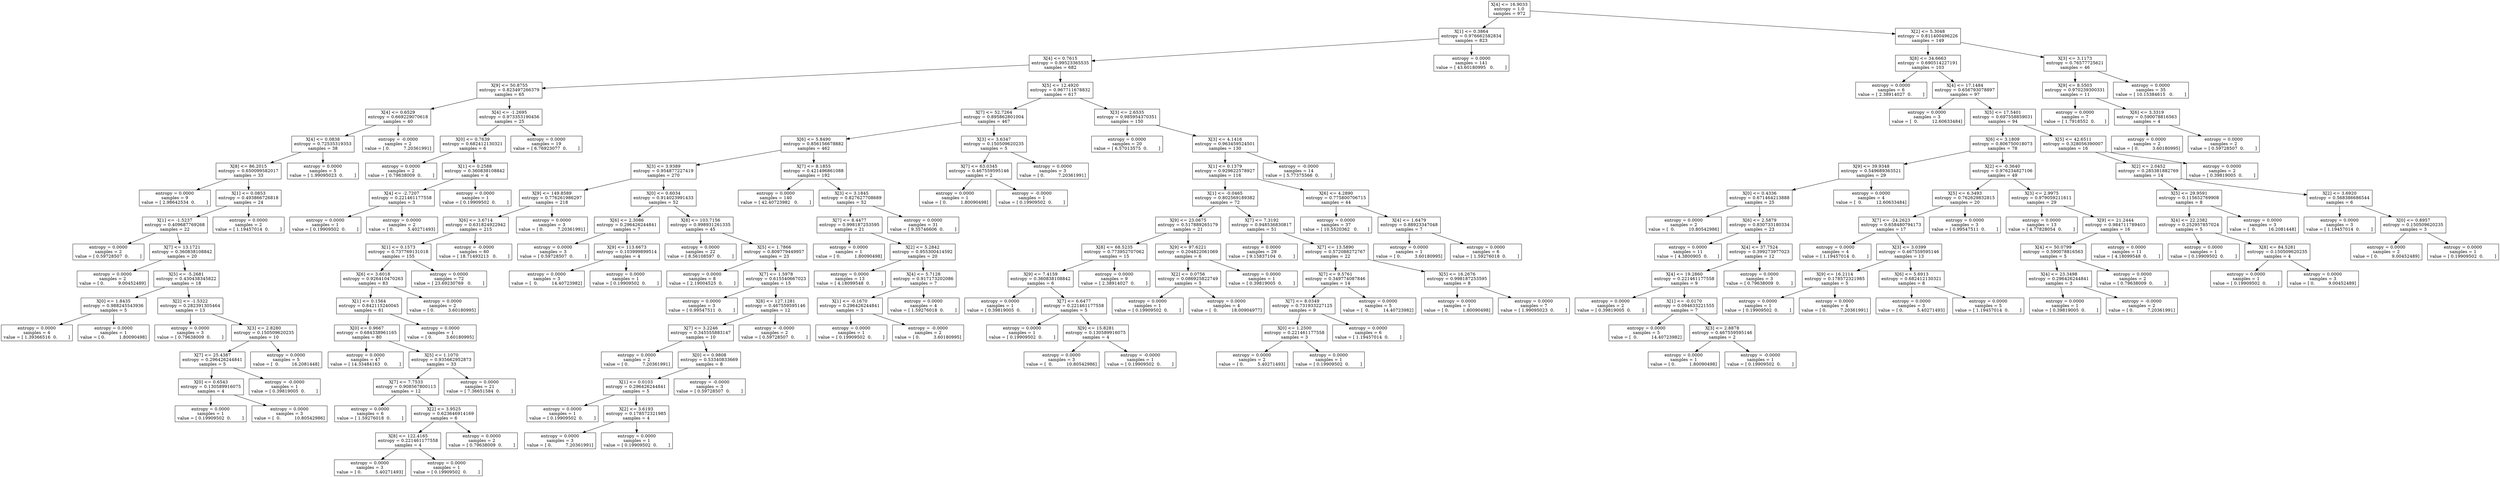 digraph Tree {
0 [label="X[4] <= 16.9033\nentropy = 1.0\nsamples = 972", shape="box"] ;
1 [label="X[1] <= 0.3864\nentropy = 0.976662582834\nsamples = 823", shape="box"] ;
0 -> 1 ;
2 [label="X[4] <= 0.7615\nentropy = 0.99523365535\nsamples = 682", shape="box"] ;
1 -> 2 ;
3 [label="X[9] <= 50.8755\nentropy = 0.823497266379\nsamples = 65", shape="box"] ;
2 -> 3 ;
4 [label="X[4] <= 0.6529\nentropy = 0.669229070618\nsamples = 40", shape="box"] ;
3 -> 4 ;
5 [label="X[4] <= 0.0838\nentropy = 0.72535319353\nsamples = 38", shape="box"] ;
4 -> 5 ;
6 [label="X[8] <= 86.2015\nentropy = 0.650099582017\nsamples = 33", shape="box"] ;
5 -> 6 ;
7 [label="entropy = 0.0000\nsamples = 9\nvalue = [ 2.98642534  0.        ]", shape="box"] ;
6 -> 7 ;
8 [label="X[1] <= 0.0853\nentropy = 0.493866726818\nsamples = 24", shape="box"] ;
6 -> 8 ;
9 [label="X[1] <= -1.5237\nentropy = 0.409687769268\nsamples = 22", shape="box"] ;
8 -> 9 ;
10 [label="entropy = 0.0000\nsamples = 2\nvalue = [ 0.59728507  0.        ]", shape="box"] ;
9 -> 10 ;
11 [label="X[7] <= 13.1721\nentropy = 0.360838108842\nsamples = 20", shape="box"] ;
9 -> 11 ;
12 [label="entropy = 0.0000\nsamples = 2\nvalue = [ 0.          9.00452489]", shape="box"] ;
11 -> 12 ;
13 [label="X[5] <= -5.2681\nentropy = 0.430438345822\nsamples = 18", shape="box"] ;
11 -> 13 ;
14 [label="X[0] <= 1.8435\nentropy = 0.988245543936\nsamples = 5", shape="box"] ;
13 -> 14 ;
15 [label="entropy = 0.0000\nsamples = 4\nvalue = [ 1.39366516  0.        ]", shape="box"] ;
14 -> 15 ;
16 [label="entropy = 0.0000\nsamples = 1\nvalue = [ 0.          1.80090498]", shape="box"] ;
14 -> 16 ;
17 [label="X[2] <= -1.5322\nentropy = 0.282391305464\nsamples = 13", shape="box"] ;
13 -> 17 ;
18 [label="entropy = 0.0000\nsamples = 3\nvalue = [ 0.79638009  0.        ]", shape="box"] ;
17 -> 18 ;
19 [label="X[3] <= 2.8280\nentropy = 0.150509620235\nsamples = 10", shape="box"] ;
17 -> 19 ;
20 [label="X[7] <= 25.4387\nentropy = 0.296426244841\nsamples = 5", shape="box"] ;
19 -> 20 ;
21 [label="X[0] <= 0.6543\nentropy = 0.130589916075\nsamples = 4", shape="box"] ;
20 -> 21 ;
22 [label="entropy = 0.0000\nsamples = 1\nvalue = [ 0.19909502  0.        ]", shape="box"] ;
21 -> 22 ;
23 [label="entropy = 0.0000\nsamples = 3\nvalue = [  0.          10.80542986]", shape="box"] ;
21 -> 23 ;
24 [label="entropy = -0.0000\nsamples = 1\nvalue = [ 0.39819005  0.        ]", shape="box"] ;
20 -> 24 ;
25 [label="entropy = 0.0000\nsamples = 5\nvalue = [  0.         16.2081448]", shape="box"] ;
19 -> 25 ;
26 [label="entropy = 0.0000\nsamples = 2\nvalue = [ 1.19457014  0.        ]", shape="box"] ;
8 -> 26 ;
27 [label="entropy = 0.0000\nsamples = 5\nvalue = [ 1.99095023  0.        ]", shape="box"] ;
5 -> 27 ;
28 [label="entropy = -0.0000\nsamples = 2\nvalue = [ 0.          7.20361991]", shape="box"] ;
4 -> 28 ;
29 [label="X[4] <= -1.2695\nentropy = 0.973353190456\nsamples = 25", shape="box"] ;
3 -> 29 ;
30 [label="X[0] <= 0.7639\nentropy = 0.682412130321\nsamples = 6", shape="box"] ;
29 -> 30 ;
31 [label="entropy = 0.0000\nsamples = 2\nvalue = [ 0.79638009  0.        ]", shape="box"] ;
30 -> 31 ;
32 [label="X[1] <= 0.2588\nentropy = 0.360838108842\nsamples = 4", shape="box"] ;
30 -> 32 ;
33 [label="X[4] <= -2.7207\nentropy = 0.221461177558\nsamples = 3", shape="box"] ;
32 -> 33 ;
34 [label="entropy = 0.0000\nsamples = 1\nvalue = [ 0.19909502  0.        ]", shape="box"] ;
33 -> 34 ;
35 [label="entropy = 0.0000\nsamples = 2\nvalue = [ 0.          5.40271493]", shape="box"] ;
33 -> 35 ;
36 [label="entropy = 0.0000\nsamples = 1\nvalue = [ 0.19909502  0.        ]", shape="box"] ;
32 -> 36 ;
37 [label="entropy = 0.0000\nsamples = 19\nvalue = [ 6.76923077  0.        ]", shape="box"] ;
29 -> 37 ;
38 [label="X[5] <= 12.4920\nentropy = 0.967711678832\nsamples = 617", shape="box"] ;
2 -> 38 ;
39 [label="X[7] <= 52.7264\nentropy = 0.895862801004\nsamples = 467", shape="box"] ;
38 -> 39 ;
40 [label="X[6] <= 5.8490\nentropy = 0.856156678882\nsamples = 462", shape="box"] ;
39 -> 40 ;
41 [label="X[3] <= 3.9389\nentropy = 0.954877227419\nsamples = 270", shape="box"] ;
40 -> 41 ;
42 [label="X[9] <= 149.8589\nentropy = 0.776261986297\nsamples = 218", shape="box"] ;
41 -> 42 ;
43 [label="X[6] <= 3.6714\nentropy = 0.631824922942\nsamples = 215", shape="box"] ;
42 -> 43 ;
44 [label="X[1] <= 0.1573\nentropy = 0.737769131018\nsamples = 155", shape="box"] ;
43 -> 44 ;
45 [label="X[6] <= 3.6018\nentropy = 0.926410470263\nsamples = 83", shape="box"] ;
44 -> 45 ;
46 [label="X[1] <= 0.1564\nentropy = 0.842115240045\nsamples = 81", shape="box"] ;
45 -> 46 ;
47 [label="X[0] <= 0.9667\nentropy = 0.684338961165\nsamples = 80", shape="box"] ;
46 -> 47 ;
48 [label="entropy = 0.0000\nsamples = 47\nvalue = [ 14.33484163   0.        ]", shape="box"] ;
47 -> 48 ;
49 [label="X[5] <= 1.1070\nentropy = 0.935662952873\nsamples = 33", shape="box"] ;
47 -> 49 ;
50 [label="X[7] <= 7.7533\nentropy = 0.908567800113\nsamples = 12", shape="box"] ;
49 -> 50 ;
51 [label="entropy = 0.0000\nsamples = 6\nvalue = [ 1.59276018  0.        ]", shape="box"] ;
50 -> 51 ;
52 [label="X[2] <= 3.9525\nentropy = 0.623646914169\nsamples = 6", shape="box"] ;
50 -> 52 ;
53 [label="X[8] <= 122.4165\nentropy = 0.221461177558\nsamples = 4", shape="box"] ;
52 -> 53 ;
54 [label="entropy = 0.0000\nsamples = 3\nvalue = [ 0.          5.40271493]", shape="box"] ;
53 -> 54 ;
55 [label="entropy = 0.0000\nsamples = 1\nvalue = [ 0.19909502  0.        ]", shape="box"] ;
53 -> 55 ;
56 [label="entropy = 0.0000\nsamples = 2\nvalue = [ 0.79638009  0.        ]", shape="box"] ;
52 -> 56 ;
57 [label="entropy = 0.0000\nsamples = 21\nvalue = [ 7.36651584  0.        ]", shape="box"] ;
49 -> 57 ;
58 [label="entropy = 0.0000\nsamples = 1\nvalue = [ 0.          3.60180995]", shape="box"] ;
46 -> 58 ;
59 [label="entropy = 0.0000\nsamples = 2\nvalue = [ 0.          3.60180995]", shape="box"] ;
45 -> 59 ;
60 [label="entropy = 0.0000\nsamples = 72\nvalue = [ 23.69230769   0.        ]", shape="box"] ;
44 -> 60 ;
61 [label="entropy = -0.0000\nsamples = 60\nvalue = [ 18.71493213   0.        ]", shape="box"] ;
43 -> 61 ;
62 [label="entropy = 0.0000\nsamples = 3\nvalue = [ 0.          7.20361991]", shape="box"] ;
42 -> 62 ;
63 [label="X[0] <= 0.6034\nentropy = 0.914023991433\nsamples = 52", shape="box"] ;
41 -> 63 ;
64 [label="X[6] <= 2.3086\nentropy = 0.296426244841\nsamples = 7", shape="box"] ;
63 -> 64 ;
65 [label="entropy = 0.0000\nsamples = 3\nvalue = [ 0.59728507  0.        ]", shape="box"] ;
64 -> 65 ;
66 [label="X[9] <= 113.6673\nentropy = 0.103999899514\nsamples = 4", shape="box"] ;
64 -> 66 ;
67 [label="entropy = 0.0000\nsamples = 3\nvalue = [  0.          14.40723982]", shape="box"] ;
66 -> 67 ;
68 [label="entropy = 0.0000\nsamples = 1\nvalue = [ 0.19909502  0.        ]", shape="box"] ;
66 -> 68 ;
69 [label="X[8] <= 103.7156\nentropy = 0.998931261335\nsamples = 45", shape="box"] ;
63 -> 69 ;
70 [label="entropy = 0.0000\nsamples = 22\nvalue = [ 8.56108597  0.        ]", shape="box"] ;
69 -> 70 ;
71 [label="X[5] <= 1.7866\nentropy = 0.809779449957\nsamples = 23", shape="box"] ;
69 -> 71 ;
72 [label="entropy = 0.0000\nsamples = 8\nvalue = [ 2.19004525  0.        ]", shape="box"] ;
71 -> 72 ;
73 [label="X[7] <= 1.5978\nentropy = 0.615540667023\nsamples = 15", shape="box"] ;
71 -> 73 ;
74 [label="entropy = 0.0000\nsamples = 3\nvalue = [ 0.99547511  0.        ]", shape="box"] ;
73 -> 74 ;
75 [label="X[8] <= 127.1281\nentropy = 0.467559595146\nsamples = 12", shape="box"] ;
73 -> 75 ;
76 [label="X[7] <= 3.2246\nentropy = 0.345555883147\nsamples = 10", shape="box"] ;
75 -> 76 ;
77 [label="entropy = 0.0000\nsamples = 2\nvalue = [ 0.          7.20361991]", shape="box"] ;
76 -> 77 ;
78 [label="X[0] <= 0.9808\nentropy = 0.53340833669\nsamples = 8", shape="box"] ;
76 -> 78 ;
79 [label="X[1] <= 0.0103\nentropy = 0.296426244841\nsamples = 5", shape="box"] ;
78 -> 79 ;
80 [label="entropy = 0.0000\nsamples = 1\nvalue = [ 0.19909502  0.        ]", shape="box"] ;
79 -> 80 ;
81 [label="X[2] <= 3.6193\nentropy = 0.178572321985\nsamples = 4", shape="box"] ;
79 -> 81 ;
82 [label="entropy = 0.0000\nsamples = 3\nvalue = [ 0.          7.20361991]", shape="box"] ;
81 -> 82 ;
83 [label="entropy = 0.0000\nsamples = 1\nvalue = [ 0.19909502  0.        ]", shape="box"] ;
81 -> 83 ;
84 [label="entropy = -0.0000\nsamples = 3\nvalue = [ 0.59728507  0.        ]", shape="box"] ;
78 -> 84 ;
85 [label="entropy = -0.0000\nsamples = 2\nvalue = [ 0.59728507  0.        ]", shape="box"] ;
75 -> 85 ;
86 [label="X[7] <= 8.1855\nentropy = 0.421496861088\nsamples = 192", shape="box"] ;
40 -> 86 ;
87 [label="entropy = 0.0000\nsamples = 140\nvalue = [ 42.40723982   0.        ]", shape="box"] ;
86 -> 87 ;
88 [label="X[3] <= 3.1845\nentropy = 0.827627708689\nsamples = 52", shape="box"] ;
86 -> 88 ;
89 [label="X[7] <= 8.4477\nentropy = 0.998187253595\nsamples = 21", shape="box"] ;
88 -> 89 ;
90 [label="entropy = 0.0000\nsamples = 1\nvalue = [ 0.          1.80090498]", shape="box"] ;
89 -> 90 ;
91 [label="X[2] <= 5.2842\nentropy = 0.955300414592\nsamples = 20", shape="box"] ;
89 -> 91 ;
92 [label="entropy = 0.0000\nsamples = 13\nvalue = [ 4.18099548  0.        ]", shape="box"] ;
91 -> 92 ;
93 [label="X[4] <= 5.7128\nentropy = 0.917173202086\nsamples = 7", shape="box"] ;
91 -> 93 ;
94 [label="X[1] <= -0.1670\nentropy = 0.296426244841\nsamples = 3", shape="box"] ;
93 -> 94 ;
95 [label="entropy = 0.0000\nsamples = 1\nvalue = [ 0.19909502  0.        ]", shape="box"] ;
94 -> 95 ;
96 [label="entropy = -0.0000\nsamples = 2\nvalue = [ 0.          3.60180995]", shape="box"] ;
94 -> 96 ;
97 [label="entropy = 0.0000\nsamples = 4\nvalue = [ 1.59276018  0.        ]", shape="box"] ;
93 -> 97 ;
98 [label="entropy = 0.0000\nsamples = 31\nvalue = [ 9.35746606  0.        ]", shape="box"] ;
88 -> 98 ;
99 [label="X[3] <= 3.6347\nentropy = 0.150509620235\nsamples = 5", shape="box"] ;
39 -> 99 ;
100 [label="X[7] <= 63.0345\nentropy = 0.467559595146\nsamples = 2", shape="box"] ;
99 -> 100 ;
101 [label="entropy = 0.0000\nsamples = 1\nvalue = [ 0.          1.80090498]", shape="box"] ;
100 -> 101 ;
102 [label="entropy = -0.0000\nsamples = 1\nvalue = [ 0.19909502  0.        ]", shape="box"] ;
100 -> 102 ;
103 [label="entropy = 0.0000\nsamples = 3\nvalue = [ 0.          7.20361991]", shape="box"] ;
99 -> 103 ;
104 [label="X[3] <= 2.6535\nentropy = 0.985954370351\nsamples = 150", shape="box"] ;
38 -> 104 ;
105 [label="entropy = 0.0000\nsamples = 20\nvalue = [ 6.57013575  0.        ]", shape="box"] ;
104 -> 105 ;
106 [label="X[3] <= 4.1416\nentropy = 0.963459524501\nsamples = 130", shape="box"] ;
104 -> 106 ;
107 [label="X[1] <= 0.1379\nentropy = 0.929622578927\nsamples = 116", shape="box"] ;
106 -> 107 ;
108 [label="X[1] <= -0.0465\nentropy = 0.802569189382\nsamples = 72", shape="box"] ;
107 -> 108 ;
109 [label="X[9] <= 23.0675\nentropy = 0.517889265179\nsamples = 21", shape="box"] ;
108 -> 109 ;
110 [label="X[8] <= 68.5235\nentropy = 0.773952707062\nsamples = 15", shape="box"] ;
109 -> 110 ;
111 [label="X[9] <= 7.4159\nentropy = 0.360838108842\nsamples = 6", shape="box"] ;
110 -> 111 ;
112 [label="entropy = 0.0000\nsamples = 1\nvalue = [ 0.39819005  0.        ]", shape="box"] ;
111 -> 112 ;
113 [label="X[7] <= 6.6477\nentropy = 0.221461177558\nsamples = 5", shape="box"] ;
111 -> 113 ;
114 [label="entropy = 0.0000\nsamples = 1\nvalue = [ 0.19909502  0.        ]", shape="box"] ;
113 -> 114 ;
115 [label="X[9] <= 15.8281\nentropy = 0.130589916075\nsamples = 4", shape="box"] ;
113 -> 115 ;
116 [label="entropy = 0.0000\nsamples = 3\nvalue = [  0.          10.80542986]", shape="box"] ;
115 -> 116 ;
117 [label="entropy = -0.0000\nsamples = 1\nvalue = [ 0.19909502  0.        ]", shape="box"] ;
115 -> 117 ;
118 [label="entropy = 0.0000\nsamples = 9\nvalue = [ 2.38914027  0.        ]", shape="box"] ;
110 -> 118 ;
119 [label="X[9] <= 97.6221\nentropy = 0.204822061069\nsamples = 6", shape="box"] ;
109 -> 119 ;
120 [label="X[2] <= 0.0756\nentropy = 0.086925822749\nsamples = 5", shape="box"] ;
119 -> 120 ;
121 [label="entropy = 0.0000\nsamples = 1\nvalue = [ 0.19909502  0.        ]", shape="box"] ;
120 -> 121 ;
122 [label="entropy = 0.0000\nsamples = 4\nvalue = [  0.          18.00904977]", shape="box"] ;
120 -> 122 ;
123 [label="entropy = 0.0000\nsamples = 1\nvalue = [ 0.39819005  0.        ]", shape="box"] ;
119 -> 123 ;
124 [label="X[7] <= 7.3192\nentropy = 0.948536830817\nsamples = 51", shape="box"] ;
108 -> 124 ;
125 [label="entropy = 0.0000\nsamples = 29\nvalue = [ 9.15837104  0.        ]", shape="box"] ;
124 -> 125 ;
126 [label="X[7] <= 13.5890\nentropy = 0.572088272767\nsamples = 22", shape="box"] ;
124 -> 126 ;
127 [label="X[7] <= 9.5761\nentropy = 0.349774087846\nsamples = 14", shape="box"] ;
126 -> 127 ;
128 [label="X[7] <= 8.0349\nentropy = 0.731933227125\nsamples = 9", shape="box"] ;
127 -> 128 ;
129 [label="X[0] <= 1.2500\nentropy = 0.221461177558\nsamples = 3", shape="box"] ;
128 -> 129 ;
130 [label="entropy = 0.0000\nsamples = 2\nvalue = [ 0.          5.40271493]", shape="box"] ;
129 -> 130 ;
131 [label="entropy = 0.0000\nsamples = 1\nvalue = [ 0.19909502  0.        ]", shape="box"] ;
129 -> 131 ;
132 [label="entropy = 0.0000\nsamples = 6\nvalue = [ 1.19457014  0.        ]", shape="box"] ;
128 -> 132 ;
133 [label="entropy = 0.0000\nsamples = 5\nvalue = [  0.          14.40723982]", shape="box"] ;
127 -> 133 ;
134 [label="X[5] <= 16.2676\nentropy = 0.998187253595\nsamples = 8", shape="box"] ;
126 -> 134 ;
135 [label="entropy = 0.0000\nsamples = 1\nvalue = [ 0.          1.80090498]", shape="box"] ;
134 -> 135 ;
136 [label="entropy = 0.0000\nsamples = 7\nvalue = [ 1.99095023  0.        ]", shape="box"] ;
134 -> 136 ;
137 [label="X[6] <= 4.2890\nentropy = 0.775800706715\nsamples = 44", shape="box"] ;
107 -> 137 ;
138 [label="entropy = 0.0000\nsamples = 37\nvalue = [ 10.5520362   0.       ]", shape="box"] ;
137 -> 138 ;
139 [label="X[4] <= 1.6479\nentropy = 0.88923347048\nsamples = 7", shape="box"] ;
137 -> 139 ;
140 [label="entropy = 0.0000\nsamples = 1\nvalue = [ 0.          3.60180995]", shape="box"] ;
139 -> 140 ;
141 [label="entropy = 0.0000\nsamples = 6\nvalue = [ 1.59276018  0.        ]", shape="box"] ;
139 -> 141 ;
142 [label="entropy = -0.0000\nsamples = 14\nvalue = [ 5.77375566  0.        ]", shape="box"] ;
106 -> 142 ;
143 [label="entropy = 0.0000\nsamples = 141\nvalue = [ 43.60180995   0.        ]", shape="box"] ;
1 -> 143 ;
144 [label="X[2] <= 5.3048\nentropy = 0.811400496226\nsamples = 149", shape="box"] ;
0 -> 144 ;
145 [label="X[8] <= 34.6663\nentropy = 0.690514227191\nsamples = 103", shape="box"] ;
144 -> 145 ;
146 [label="entropy = 0.0000\nsamples = 6\nvalue = [ 2.38914027  0.        ]", shape="box"] ;
145 -> 146 ;
147 [label="X[4] <= 17.1484\nentropy = 0.656793078897\nsamples = 97", shape="box"] ;
145 -> 147 ;
148 [label="entropy = 0.0000\nsamples = 3\nvalue = [  0.          12.60633484]", shape="box"] ;
147 -> 148 ;
149 [label="X[5] <= 17.5401\nentropy = 0.697558859031\nsamples = 94", shape="box"] ;
147 -> 149 ;
150 [label="X[6] <= 3.1809\nentropy = 0.806750018073\nsamples = 78", shape="box"] ;
149 -> 150 ;
151 [label="X[9] <= 39.9348\nentropy = 0.549689363521\nsamples = 29", shape="box"] ;
150 -> 151 ;
152 [label="X[0] <= 0.4336\nentropy = 0.671464213888\nsamples = 25", shape="box"] ;
151 -> 152 ;
153 [label="entropy = 0.0000\nsamples = 2\nvalue = [  0.          10.80542986]", shape="box"] ;
152 -> 153 ;
154 [label="X[6] <= 2.5879\nentropy = 0.830733180334\nsamples = 23", shape="box"] ;
152 -> 154 ;
155 [label="entropy = 0.0000\nsamples = 11\nvalue = [ 4.3800905  0.       ]", shape="box"] ;
154 -> 155 ;
156 [label="X[4] <= 37.7524\nentropy = 0.399273977023\nsamples = 12", shape="box"] ;
154 -> 156 ;
157 [label="X[4] <= 19.2860\nentropy = 0.221461177558\nsamples = 9", shape="box"] ;
156 -> 157 ;
158 [label="entropy = 0.0000\nsamples = 2\nvalue = [ 0.39819005  0.        ]", shape="box"] ;
157 -> 158 ;
159 [label="X[1] <= -0.0170\nentropy = 0.094633221555\nsamples = 7", shape="box"] ;
157 -> 159 ;
160 [label="entropy = 0.0000\nsamples = 5\nvalue = [  0.          14.40723982]", shape="box"] ;
159 -> 160 ;
161 [label="X[3] <= 2.8878\nentropy = 0.467559595146\nsamples = 2", shape="box"] ;
159 -> 161 ;
162 [label="entropy = 0.0000\nsamples = 1\nvalue = [ 0.          1.80090498]", shape="box"] ;
161 -> 162 ;
163 [label="entropy = -0.0000\nsamples = 1\nvalue = [ 0.19909502  0.        ]", shape="box"] ;
161 -> 163 ;
164 [label="entropy = 0.0000\nsamples = 3\nvalue = [ 0.79638009  0.        ]", shape="box"] ;
156 -> 164 ;
165 [label="entropy = 0.0000\nsamples = 4\nvalue = [  0.          12.60633484]", shape="box"] ;
151 -> 165 ;
166 [label="X[2] <= -0.3640\nentropy = 0.976234827106\nsamples = 49", shape="box"] ;
150 -> 166 ;
167 [label="X[5] <= 6.3493\nentropy = 0.762629832815\nsamples = 20", shape="box"] ;
166 -> 167 ;
168 [label="X[7] <= -24.2623\nentropy = 0.658480794173\nsamples = 17", shape="box"] ;
167 -> 168 ;
169 [label="entropy = 0.0000\nsamples = 4\nvalue = [ 1.19457014  0.        ]", shape="box"] ;
168 -> 169 ;
170 [label="X[3] <= 3.0399\nentropy = 0.467559595146\nsamples = 13", shape="box"] ;
168 -> 170 ;
171 [label="X[9] <= 16.2114\nentropy = 0.178572321985\nsamples = 5", shape="box"] ;
170 -> 171 ;
172 [label="entropy = 0.0000\nsamples = 1\nvalue = [ 0.19909502  0.        ]", shape="box"] ;
171 -> 172 ;
173 [label="entropy = 0.0000\nsamples = 4\nvalue = [ 0.          7.20361991]", shape="box"] ;
171 -> 173 ;
174 [label="X[6] <= 5.6913\nentropy = 0.682412130321\nsamples = 8", shape="box"] ;
170 -> 174 ;
175 [label="entropy = 0.0000\nsamples = 3\nvalue = [ 0.          5.40271493]", shape="box"] ;
174 -> 175 ;
176 [label="entropy = 0.0000\nsamples = 5\nvalue = [ 1.19457014  0.        ]", shape="box"] ;
174 -> 176 ;
177 [label="entropy = 0.0000\nsamples = 3\nvalue = [ 0.99547511  0.        ]", shape="box"] ;
167 -> 177 ;
178 [label="X[3] <= 2.9975\nentropy = 0.979059211611\nsamples = 29", shape="box"] ;
166 -> 178 ;
179 [label="entropy = 0.0000\nsamples = 13\nvalue = [ 4.77828054  0.        ]", shape="box"] ;
178 -> 179 ;
180 [label="X[9] <= 21.2444\nentropy = 0.984711789403\nsamples = 16", shape="box"] ;
178 -> 180 ;
181 [label="X[4] <= 50.0799\nentropy = 0.590078816563\nsamples = 5", shape="box"] ;
180 -> 181 ;
182 [label="X[4] <= 23.3498\nentropy = 0.296426244841\nsamples = 3", shape="box"] ;
181 -> 182 ;
183 [label="entropy = 0.0000\nsamples = 1\nvalue = [ 0.39819005  0.        ]", shape="box"] ;
182 -> 183 ;
184 [label="entropy = -0.0000\nsamples = 2\nvalue = [ 0.          7.20361991]", shape="box"] ;
182 -> 184 ;
185 [label="entropy = 0.0000\nsamples = 2\nvalue = [ 0.79638009  0.        ]", shape="box"] ;
181 -> 185 ;
186 [label="entropy = 0.0000\nsamples = 11\nvalue = [ 4.18099548  0.        ]", shape="box"] ;
180 -> 186 ;
187 [label="X[5] <= 42.6511\nentropy = 0.328056390007\nsamples = 16", shape="box"] ;
149 -> 187 ;
188 [label="X[2] <= 2.0452\nentropy = 0.285381882769\nsamples = 14", shape="box"] ;
187 -> 188 ;
189 [label="X[5] <= 29.9591\nentropy = 0.115652769908\nsamples = 8", shape="box"] ;
188 -> 189 ;
190 [label="X[4] <= 22.2382\nentropy = 0.252957857024\nsamples = 5", shape="box"] ;
189 -> 190 ;
191 [label="entropy = 0.0000\nsamples = 1\nvalue = [ 0.19909502  0.        ]", shape="box"] ;
190 -> 191 ;
192 [label="X[8] <= 84.5281\nentropy = 0.150509620235\nsamples = 4", shape="box"] ;
190 -> 192 ;
193 [label="entropy = 0.0000\nsamples = 1\nvalue = [ 0.19909502  0.        ]", shape="box"] ;
192 -> 193 ;
194 [label="entropy = 0.0000\nsamples = 3\nvalue = [ 0.          9.00452489]", shape="box"] ;
192 -> 194 ;
195 [label="entropy = 0.0000\nsamples = 3\nvalue = [  0.         16.2081448]", shape="box"] ;
189 -> 195 ;
196 [label="X[2] <= 3.6920\nentropy = 0.568386686544\nsamples = 6", shape="box"] ;
188 -> 196 ;
197 [label="entropy = 0.0000\nsamples = 3\nvalue = [ 1.19457014  0.        ]", shape="box"] ;
196 -> 197 ;
198 [label="X[0] <= 0.8957\nentropy = 0.150509620235\nsamples = 3", shape="box"] ;
196 -> 198 ;
199 [label="entropy = 0.0000\nsamples = 2\nvalue = [ 0.          9.00452489]", shape="box"] ;
198 -> 199 ;
200 [label="entropy = 0.0000\nsamples = 1\nvalue = [ 0.19909502  0.        ]", shape="box"] ;
198 -> 200 ;
201 [label="entropy = 0.0000\nsamples = 2\nvalue = [ 0.39819005  0.        ]", shape="box"] ;
187 -> 201 ;
202 [label="X[3] <= 3.1173\nentropy = 0.76577725621\nsamples = 46", shape="box"] ;
144 -> 202 ;
203 [label="X[9] <= 8.5503\nentropy = 0.970239300331\nsamples = 11", shape="box"] ;
202 -> 203 ;
204 [label="entropy = 0.0000\nsamples = 7\nvalue = [ 1.7918552  0.       ]", shape="box"] ;
203 -> 204 ;
205 [label="X[6] <= 3.3319\nentropy = 0.590078816563\nsamples = 4", shape="box"] ;
203 -> 205 ;
206 [label="entropy = 0.0000\nsamples = 2\nvalue = [ 0.          3.60180995]", shape="box"] ;
205 -> 206 ;
207 [label="entropy = 0.0000\nsamples = 2\nvalue = [ 0.59728507  0.        ]", shape="box"] ;
205 -> 207 ;
208 [label="entropy = 0.0000\nsamples = 35\nvalue = [ 10.15384615   0.        ]", shape="box"] ;
202 -> 208 ;
}